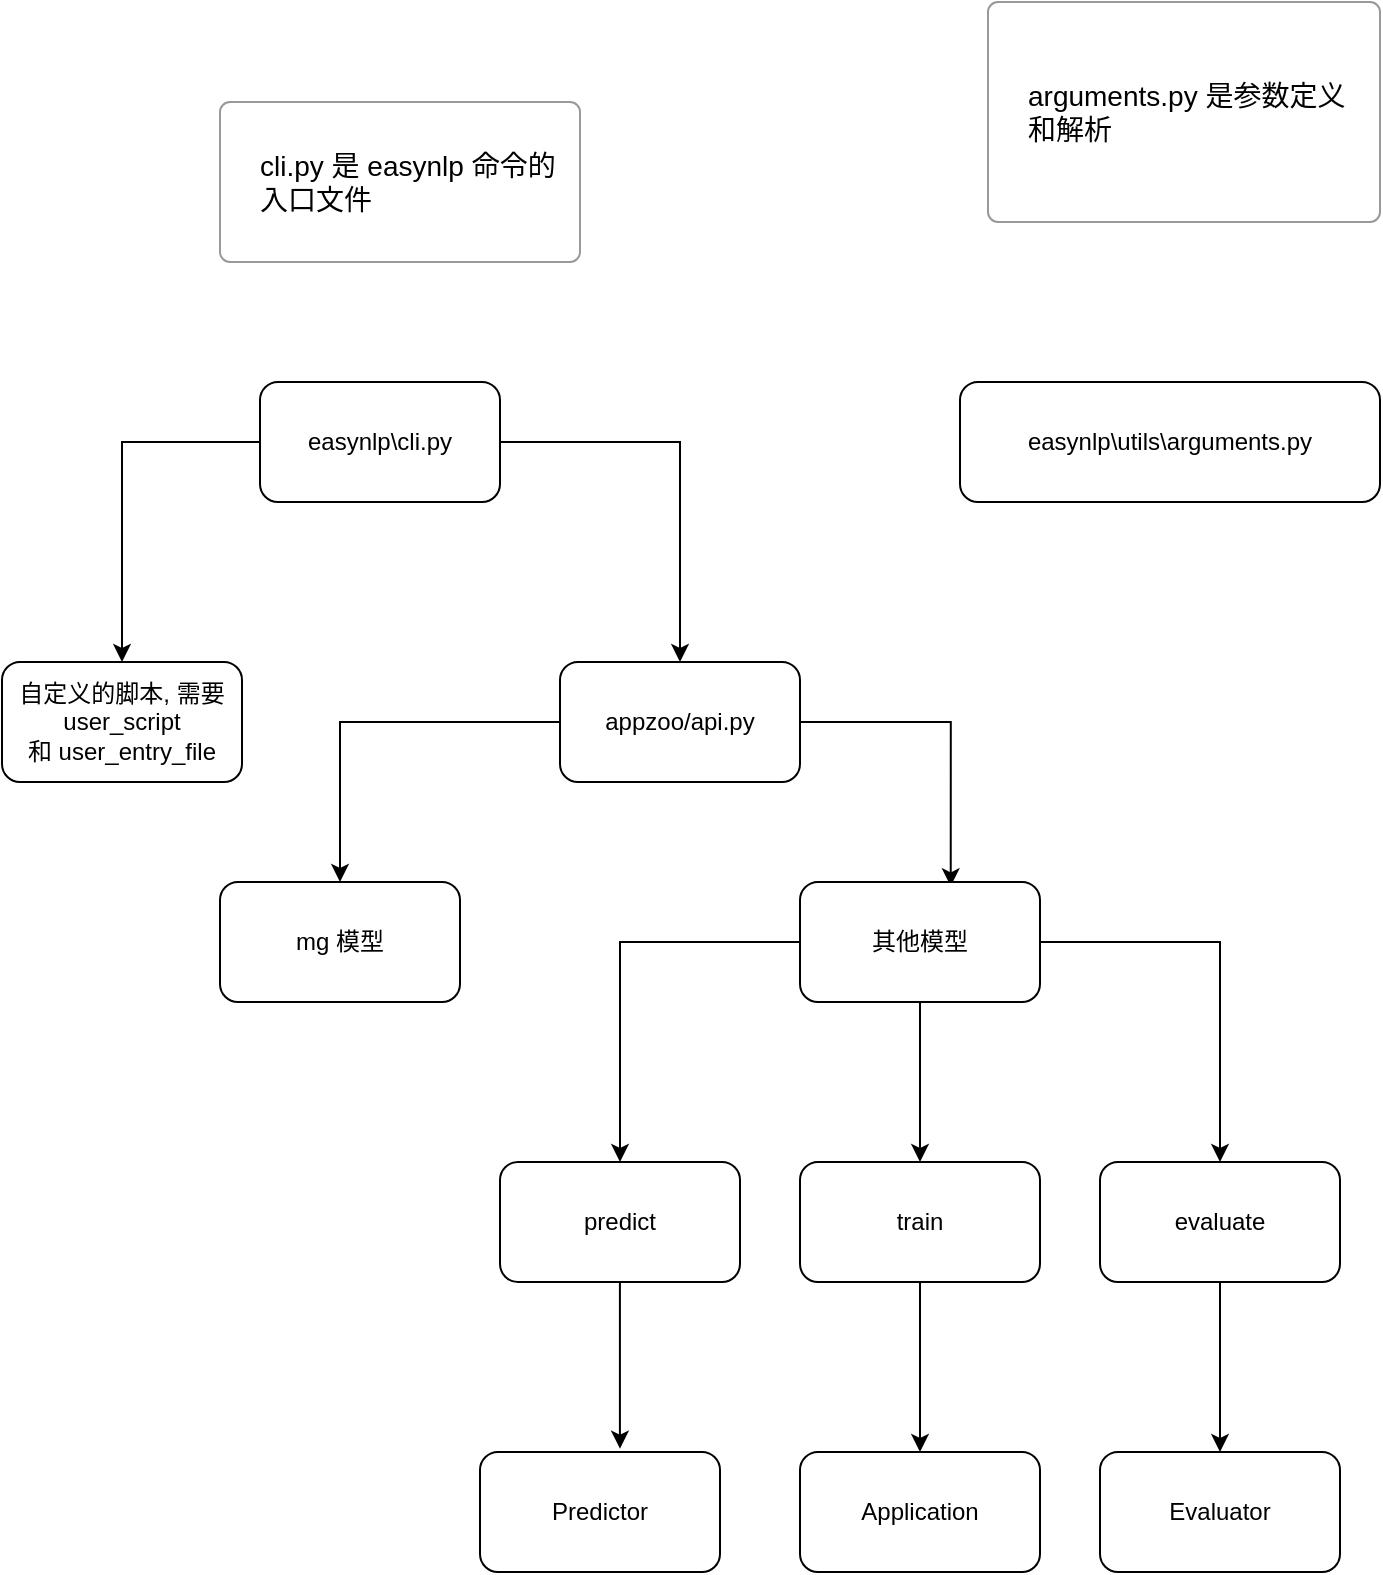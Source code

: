 <mxfile version="21.3.5" type="github">
  <diagram name="第 1 页" id="bjcYnBhxojHouhvNJA_J">
    <mxGraphModel dx="990" dy="1837" grid="1" gridSize="10" guides="1" tooltips="1" connect="1" arrows="1" fold="1" page="1" pageScale="1" pageWidth="827" pageHeight="1169" math="0" shadow="0">
      <root>
        <mxCell id="0" />
        <mxCell id="1" parent="0" />
        <mxCell id="iCXek3dMCppBJfNEmmiG-8" style="edgeStyle=orthogonalEdgeStyle;rounded=0;orthogonalLoop=1;jettySize=auto;html=1;entryX=0.5;entryY=0;entryDx=0;entryDy=0;" edge="1" parent="1" source="I1lzOs_vJJ41D3x1SBCj-1" target="iCXek3dMCppBJfNEmmiG-6">
          <mxGeometry relative="1" as="geometry" />
        </mxCell>
        <mxCell id="iCXek3dMCppBJfNEmmiG-9" style="edgeStyle=orthogonalEdgeStyle;rounded=0;orthogonalLoop=1;jettySize=auto;html=1;entryX=0.5;entryY=0;entryDx=0;entryDy=0;" edge="1" parent="1" source="I1lzOs_vJJ41D3x1SBCj-1" target="iCXek3dMCppBJfNEmmiG-7">
          <mxGeometry relative="1" as="geometry" />
        </mxCell>
        <mxCell id="I1lzOs_vJJ41D3x1SBCj-1" value="easynlp\cli.py" style="rounded=1;whiteSpace=wrap;html=1;" parent="1" vertex="1">
          <mxGeometry x="170" y="50" width="120" height="60" as="geometry" />
        </mxCell>
        <mxCell id="iCXek3dMCppBJfNEmmiG-2" value="&lt;font color=&quot;#000000&quot;&gt;cli.py 是 easynlp 命令的入口文件&lt;/font&gt;" style="html=1;shadow=0;dashed=0;shape=mxgraph.bootstrap.rrect;rSize=5;strokeColor=#999999;strokeWidth=1;fillColor=#FFFFFF;fontColor=#6C767D;whiteSpace=wrap;align=left;verticalAlign=middle;spacingLeft=10;fontSize=14;spacing=10;" vertex="1" parent="1">
          <mxGeometry x="150" y="-90" width="180" height="80" as="geometry" />
        </mxCell>
        <mxCell id="iCXek3dMCppBJfNEmmiG-4" value="easynlp\utils\arguments.py" style="rounded=1;whiteSpace=wrap;html=1;" vertex="1" parent="1">
          <mxGeometry x="520" y="50" width="210" height="60" as="geometry" />
        </mxCell>
        <mxCell id="iCXek3dMCppBJfNEmmiG-5" value="&lt;font color=&quot;#000000&quot;&gt;arguments.py 是参数定义和解析&lt;/font&gt;" style="html=1;shadow=0;dashed=0;shape=mxgraph.bootstrap.rrect;rSize=5;strokeColor=#999999;strokeWidth=1;fillColor=#FFFFFF;fontColor=#6C767D;whiteSpace=wrap;align=left;verticalAlign=middle;spacingLeft=10;fontSize=14;spacing=10;" vertex="1" parent="1">
          <mxGeometry x="534" y="-140" width="196" height="110" as="geometry" />
        </mxCell>
        <mxCell id="iCXek3dMCppBJfNEmmiG-6" value="自定义的脚本, 需要user_script 和&amp;nbsp;user_entry_file" style="rounded=1;whiteSpace=wrap;html=1;" vertex="1" parent="1">
          <mxGeometry x="41" y="190" width="120" height="60" as="geometry" />
        </mxCell>
        <mxCell id="iCXek3dMCppBJfNEmmiG-12" style="edgeStyle=orthogonalEdgeStyle;rounded=0;orthogonalLoop=1;jettySize=auto;html=1;entryX=0.5;entryY=0;entryDx=0;entryDy=0;" edge="1" parent="1" source="iCXek3dMCppBJfNEmmiG-7" target="iCXek3dMCppBJfNEmmiG-10">
          <mxGeometry relative="1" as="geometry" />
        </mxCell>
        <mxCell id="iCXek3dMCppBJfNEmmiG-13" style="edgeStyle=orthogonalEdgeStyle;rounded=0;orthogonalLoop=1;jettySize=auto;html=1;entryX=0.628;entryY=0.036;entryDx=0;entryDy=0;entryPerimeter=0;" edge="1" parent="1" source="iCXek3dMCppBJfNEmmiG-7" target="iCXek3dMCppBJfNEmmiG-11">
          <mxGeometry relative="1" as="geometry">
            <Array as="points">
              <mxPoint x="515" y="220" />
            </Array>
          </mxGeometry>
        </mxCell>
        <mxCell id="iCXek3dMCppBJfNEmmiG-7" value="appzoo/api.py" style="rounded=1;whiteSpace=wrap;html=1;" vertex="1" parent="1">
          <mxGeometry x="320" y="190" width="120" height="60" as="geometry" />
        </mxCell>
        <mxCell id="iCXek3dMCppBJfNEmmiG-10" value="mg 模型" style="rounded=1;whiteSpace=wrap;html=1;" vertex="1" parent="1">
          <mxGeometry x="150" y="300" width="120" height="60" as="geometry" />
        </mxCell>
        <mxCell id="iCXek3dMCppBJfNEmmiG-17" value="" style="edgeStyle=orthogonalEdgeStyle;rounded=0;orthogonalLoop=1;jettySize=auto;html=1;" edge="1" parent="1" source="iCXek3dMCppBJfNEmmiG-11" target="iCXek3dMCppBJfNEmmiG-15">
          <mxGeometry relative="1" as="geometry" />
        </mxCell>
        <mxCell id="iCXek3dMCppBJfNEmmiG-18" style="edgeStyle=orthogonalEdgeStyle;rounded=0;orthogonalLoop=1;jettySize=auto;html=1;entryX=0.5;entryY=0;entryDx=0;entryDy=0;" edge="1" parent="1" source="iCXek3dMCppBJfNEmmiG-11" target="iCXek3dMCppBJfNEmmiG-14">
          <mxGeometry relative="1" as="geometry" />
        </mxCell>
        <mxCell id="iCXek3dMCppBJfNEmmiG-19" style="edgeStyle=orthogonalEdgeStyle;rounded=0;orthogonalLoop=1;jettySize=auto;html=1;entryX=0.5;entryY=0;entryDx=0;entryDy=0;" edge="1" parent="1" source="iCXek3dMCppBJfNEmmiG-11" target="iCXek3dMCppBJfNEmmiG-16">
          <mxGeometry relative="1" as="geometry" />
        </mxCell>
        <mxCell id="iCXek3dMCppBJfNEmmiG-11" value="其他模型" style="rounded=1;whiteSpace=wrap;html=1;" vertex="1" parent="1">
          <mxGeometry x="440" y="300" width="120" height="60" as="geometry" />
        </mxCell>
        <mxCell id="iCXek3dMCppBJfNEmmiG-23" style="edgeStyle=orthogonalEdgeStyle;rounded=0;orthogonalLoop=1;jettySize=auto;html=1;entryX=0.583;entryY=-0.028;entryDx=0;entryDy=0;entryPerimeter=0;" edge="1" parent="1" source="iCXek3dMCppBJfNEmmiG-14" target="iCXek3dMCppBJfNEmmiG-22">
          <mxGeometry relative="1" as="geometry" />
        </mxCell>
        <mxCell id="iCXek3dMCppBJfNEmmiG-14" value="predict" style="rounded=1;whiteSpace=wrap;html=1;" vertex="1" parent="1">
          <mxGeometry x="290" y="440" width="120" height="60" as="geometry" />
        </mxCell>
        <mxCell id="iCXek3dMCppBJfNEmmiG-24" style="edgeStyle=orthogonalEdgeStyle;rounded=0;orthogonalLoop=1;jettySize=auto;html=1;entryX=0.5;entryY=0;entryDx=0;entryDy=0;" edge="1" parent="1" source="iCXek3dMCppBJfNEmmiG-15" target="iCXek3dMCppBJfNEmmiG-20">
          <mxGeometry relative="1" as="geometry" />
        </mxCell>
        <mxCell id="iCXek3dMCppBJfNEmmiG-15" value="train" style="rounded=1;whiteSpace=wrap;html=1;" vertex="1" parent="1">
          <mxGeometry x="440" y="440" width="120" height="60" as="geometry" />
        </mxCell>
        <mxCell id="iCXek3dMCppBJfNEmmiG-25" style="edgeStyle=orthogonalEdgeStyle;rounded=0;orthogonalLoop=1;jettySize=auto;html=1;" edge="1" parent="1" source="iCXek3dMCppBJfNEmmiG-16" target="iCXek3dMCppBJfNEmmiG-21">
          <mxGeometry relative="1" as="geometry" />
        </mxCell>
        <mxCell id="iCXek3dMCppBJfNEmmiG-16" value="evaluate" style="rounded=1;whiteSpace=wrap;html=1;" vertex="1" parent="1">
          <mxGeometry x="590" y="440" width="120" height="60" as="geometry" />
        </mxCell>
        <mxCell id="iCXek3dMCppBJfNEmmiG-20" value="Application" style="rounded=1;whiteSpace=wrap;html=1;" vertex="1" parent="1">
          <mxGeometry x="440" y="585" width="120" height="60" as="geometry" />
        </mxCell>
        <mxCell id="iCXek3dMCppBJfNEmmiG-21" value="Evaluator" style="rounded=1;whiteSpace=wrap;html=1;" vertex="1" parent="1">
          <mxGeometry x="590" y="585" width="120" height="60" as="geometry" />
        </mxCell>
        <mxCell id="iCXek3dMCppBJfNEmmiG-22" value="Predictor" style="rounded=1;whiteSpace=wrap;html=1;" vertex="1" parent="1">
          <mxGeometry x="280" y="585" width="120" height="60" as="geometry" />
        </mxCell>
      </root>
    </mxGraphModel>
  </diagram>
</mxfile>
